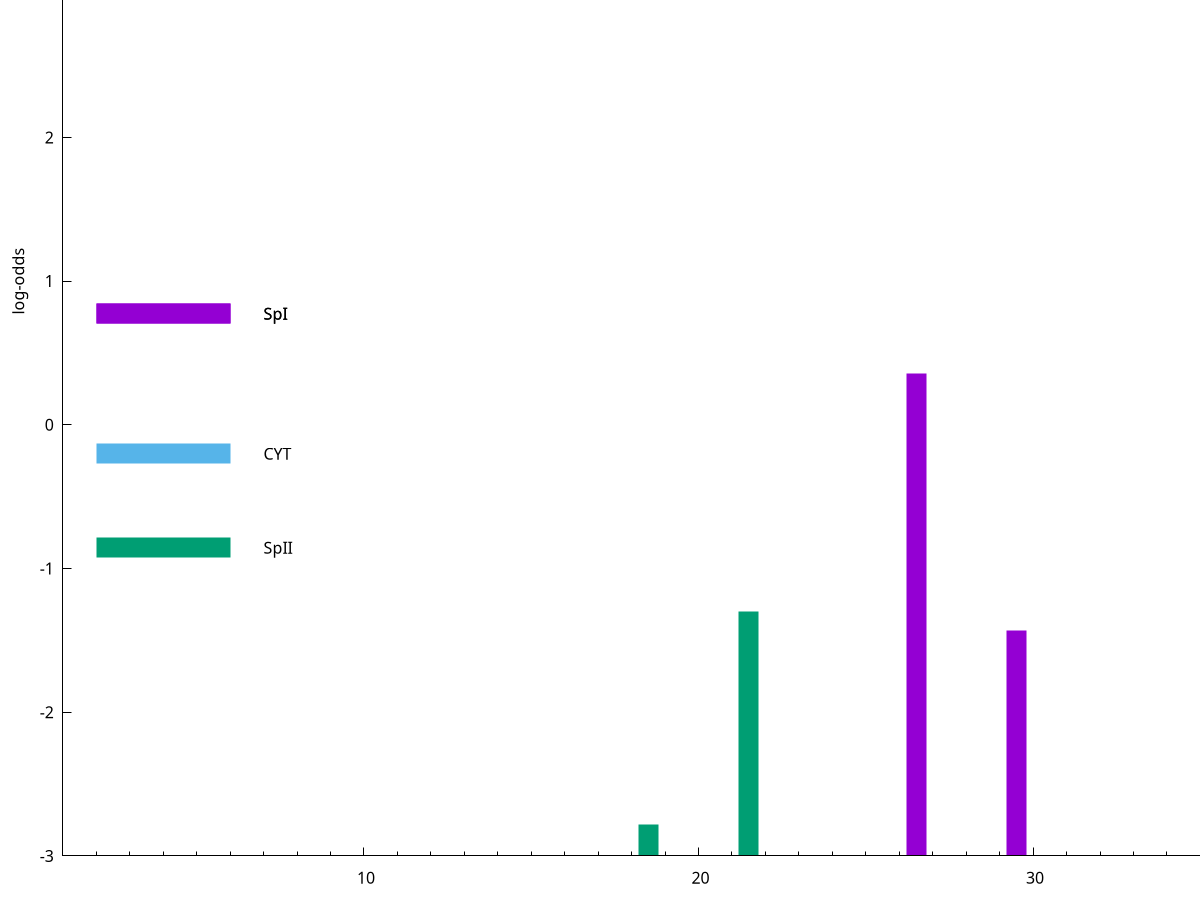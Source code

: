 set title "LipoP predictions for SRR4065668.gff"
set size 2., 1.4
set xrange [1:70] 
set mxtics 10
set yrange [-3:5]
set y2range [0:8]
set ylabel "log-odds"
set term postscript eps color solid "Helvetica" 30
set output "SRR4065668.gff9.eps"
set arrow from 2,0.772054 to 6,0.772054 nohead lt 1 lw 20
set label "SpI" at 7,0.772054
set arrow from 2,-0.200913 to 6,-0.200913 nohead lt 3 lw 20
set label "CYT" at 7,-0.200913
set arrow from 2,-0.855896 to 6,-0.855896 nohead lt 2 lw 20
set label "SpII" at 7,-0.855896
set arrow from 2,0.772054 to 6,0.772054 nohead lt 1 lw 20
set label "SpI" at 7,0.772054
# NOTE: The scores below are the log-odds scores with the threshold
# NOTE: subtracted (a hack to make gnuplot make the histogram all
# NOTE: look nice).
plot "-" axes x1y2 title "" with impulses lt 2 lw 20, "-" axes x1y2 title "" with impulses lt 1 lw 20
21.500000 1.703480
18.500000 0.218240
e
26.500000 3.355110
29.500000 1.566000
e
exit
